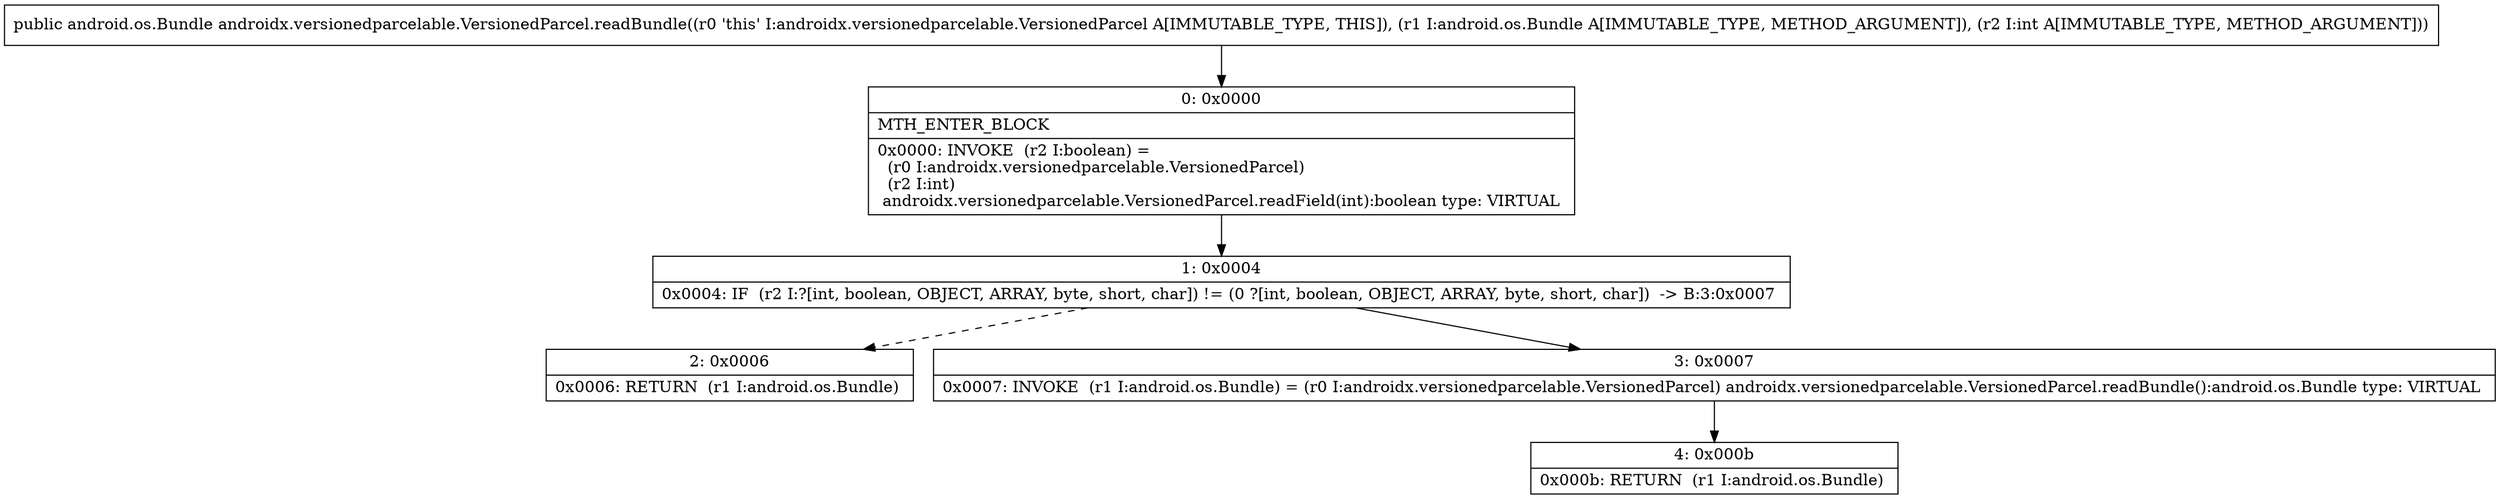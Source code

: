 digraph "CFG forandroidx.versionedparcelable.VersionedParcel.readBundle(Landroid\/os\/Bundle;I)Landroid\/os\/Bundle;" {
Node_0 [shape=record,label="{0\:\ 0x0000|MTH_ENTER_BLOCK\l|0x0000: INVOKE  (r2 I:boolean) = \l  (r0 I:androidx.versionedparcelable.VersionedParcel)\l  (r2 I:int)\l androidx.versionedparcelable.VersionedParcel.readField(int):boolean type: VIRTUAL \l}"];
Node_1 [shape=record,label="{1\:\ 0x0004|0x0004: IF  (r2 I:?[int, boolean, OBJECT, ARRAY, byte, short, char]) != (0 ?[int, boolean, OBJECT, ARRAY, byte, short, char])  \-\> B:3:0x0007 \l}"];
Node_2 [shape=record,label="{2\:\ 0x0006|0x0006: RETURN  (r1 I:android.os.Bundle) \l}"];
Node_3 [shape=record,label="{3\:\ 0x0007|0x0007: INVOKE  (r1 I:android.os.Bundle) = (r0 I:androidx.versionedparcelable.VersionedParcel) androidx.versionedparcelable.VersionedParcel.readBundle():android.os.Bundle type: VIRTUAL \l}"];
Node_4 [shape=record,label="{4\:\ 0x000b|0x000b: RETURN  (r1 I:android.os.Bundle) \l}"];
MethodNode[shape=record,label="{public android.os.Bundle androidx.versionedparcelable.VersionedParcel.readBundle((r0 'this' I:androidx.versionedparcelable.VersionedParcel A[IMMUTABLE_TYPE, THIS]), (r1 I:android.os.Bundle A[IMMUTABLE_TYPE, METHOD_ARGUMENT]), (r2 I:int A[IMMUTABLE_TYPE, METHOD_ARGUMENT])) }"];
MethodNode -> Node_0;
Node_0 -> Node_1;
Node_1 -> Node_2[style=dashed];
Node_1 -> Node_3;
Node_3 -> Node_4;
}


